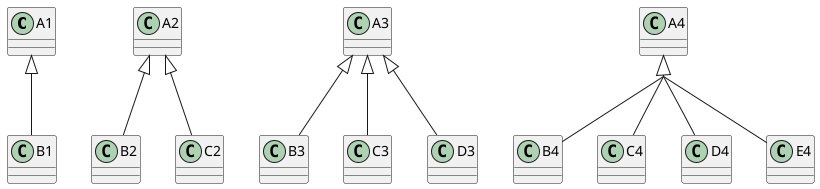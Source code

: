 @startuml  
skinparam groupInheritance 4

A1 <|-- B1

A2 <|-- B2
A2 <|-- C2

A3 <|-- B3
A3 <|-- C3
A3 <|-- D3

A4 <|-- B4
A4 <|-- C4
A4 <|-- D4
A4 <|-- E4
@enduml

